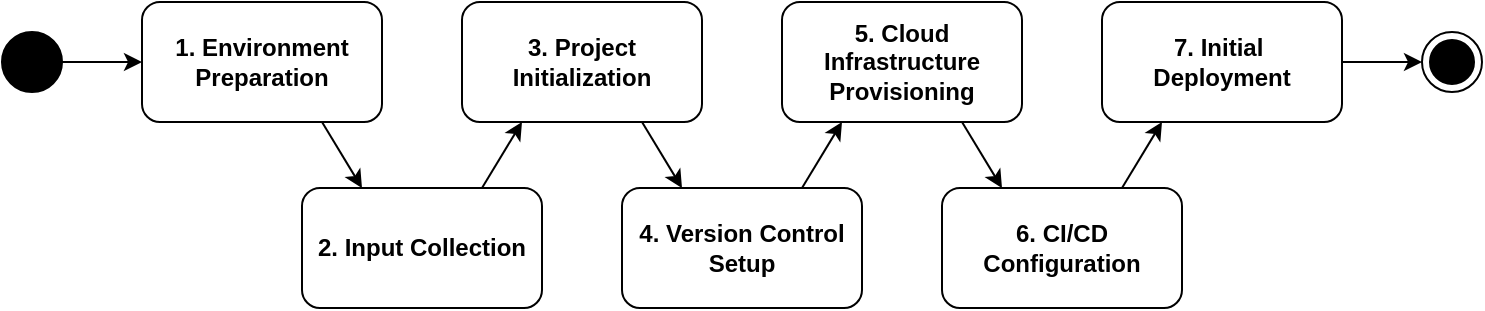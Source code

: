 <mxfile>
    <diagram id="Cr1rhuQCZY66u7uboeyu" name="Page-1">
        <mxGraphModel dx="737" dy="691" grid="1" gridSize="10" guides="1" tooltips="1" connect="1" arrows="1" fold="1" page="1" pageScale="1" pageWidth="850" pageHeight="1100" math="0" shadow="0">
            <root>
                <mxCell id="0"/>
                <mxCell id="1" parent="0"/>
                <mxCell id="2" value="&lt;b&gt;2. Input Collection&lt;/b&gt;" style="rounded=1;whiteSpace=wrap;html=1;" parent="1" vertex="1">
                    <mxGeometry x="200" y="413" width="120" height="60" as="geometry"/>
                </mxCell>
                <mxCell id="3" value="&lt;b&gt;1. Environment Preparation&lt;/b&gt;" style="rounded=1;whiteSpace=wrap;html=1;" parent="1" vertex="1">
                    <mxGeometry x="120" y="320" width="120" height="60" as="geometry"/>
                </mxCell>
                <mxCell id="4" value="&lt;b&gt;3. Project Initialization&lt;/b&gt;" style="rounded=1;whiteSpace=wrap;html=1;" parent="1" vertex="1">
                    <mxGeometry x="280" y="320" width="120" height="60" as="geometry"/>
                </mxCell>
                <mxCell id="5" value="&lt;b&gt;4.&amp;nbsp;&lt;/b&gt;&lt;span class=&quot;notion-enable-hover&quot; data-token-index=&quot;0&quot; style=&quot;font-weight:600&quot;&gt;Version Control Setup&lt;/span&gt;" style="rounded=1;whiteSpace=wrap;html=1;" parent="1" vertex="1">
                    <mxGeometry x="360" y="413" width="120" height="60" as="geometry"/>
                </mxCell>
                <mxCell id="6" value="&lt;b&gt;5. Cloud I&lt;/b&gt;&lt;span class=&quot;notion-enable-hover&quot; data-token-index=&quot;0&quot; style=&quot;font-weight:600&quot;&gt;nfrastructure Provisioning&lt;/span&gt;" style="rounded=1;whiteSpace=wrap;html=1;" parent="1" vertex="1">
                    <mxGeometry x="440" y="320" width="120" height="60" as="geometry"/>
                </mxCell>
                <mxCell id="7" value="&lt;b&gt;6.&lt;/b&gt;&amp;nbsp;&lt;span class=&quot;notion-enable-hover&quot; data-token-index=&quot;0&quot; style=&quot;font-weight:600&quot;&gt;CI/CD Configuration&lt;/span&gt;" style="rounded=1;whiteSpace=wrap;html=1;" parent="1" vertex="1">
                    <mxGeometry x="520" y="413" width="120" height="60" as="geometry"/>
                </mxCell>
                <mxCell id="8" style="edgeStyle=orthogonalEdgeStyle;rounded=0;orthogonalLoop=1;jettySize=auto;html=1;exitX=1;exitY=0.5;exitDx=0;exitDy=0;" parent="1" source="9" target="18" edge="1">
                    <mxGeometry relative="1" as="geometry"/>
                </mxCell>
                <mxCell id="9" value="&lt;b&gt;7. Initial&amp;nbsp;&lt;/b&gt;&lt;div&gt;&lt;b&gt;Deployment&lt;/b&gt;&lt;/div&gt;" style="rounded=1;whiteSpace=wrap;html=1;" parent="1" vertex="1">
                    <mxGeometry x="600" y="320" width="120" height="60" as="geometry"/>
                </mxCell>
                <mxCell id="12" value="" style="endArrow=classic;html=1;rounded=0;exitX=0.75;exitY=1;exitDx=0;exitDy=0;entryX=0.25;entryY=0;entryDx=0;entryDy=0;" parent="1" edge="1">
                    <mxGeometry width="50" height="50" relative="1" as="geometry">
                        <mxPoint x="370" y="380" as="sourcePoint"/>
                        <mxPoint x="390" y="413" as="targetPoint"/>
                    </mxGeometry>
                </mxCell>
                <mxCell id="13" value="" style="endArrow=classic;html=1;rounded=0;exitX=0.75;exitY=0;exitDx=0;exitDy=0;entryX=0.25;entryY=1;entryDx=0;entryDy=0;" parent="1" edge="1">
                    <mxGeometry width="50" height="50" relative="1" as="geometry">
                        <mxPoint x="450" y="413" as="sourcePoint"/>
                        <mxPoint x="470" y="380" as="targetPoint"/>
                    </mxGeometry>
                </mxCell>
                <mxCell id="14" value="" style="endArrow=classic;html=1;rounded=0;exitX=0.75;exitY=1;exitDx=0;exitDy=0;entryX=0.25;entryY=0;entryDx=0;entryDy=0;" parent="1" edge="1">
                    <mxGeometry width="50" height="50" relative="1" as="geometry">
                        <mxPoint x="530" y="380" as="sourcePoint"/>
                        <mxPoint x="550" y="413" as="targetPoint"/>
                    </mxGeometry>
                </mxCell>
                <mxCell id="15" value="" style="endArrow=classic;html=1;rounded=0;exitX=0.75;exitY=0;exitDx=0;exitDy=0;entryX=0.25;entryY=1;entryDx=0;entryDy=0;" parent="1" edge="1">
                    <mxGeometry width="50" height="50" relative="1" as="geometry">
                        <mxPoint x="610" y="413" as="sourcePoint"/>
                        <mxPoint x="630" y="380" as="targetPoint"/>
                    </mxGeometry>
                </mxCell>
                <mxCell id="21" style="edgeStyle=none;html=1;exitX=1;exitY=0.5;exitDx=0;exitDy=0;entryX=0;entryY=0.5;entryDx=0;entryDy=0;" parent="1" source="17" target="3" edge="1">
                    <mxGeometry relative="1" as="geometry"/>
                </mxCell>
                <mxCell id="17" value="" style="ellipse;fillColor=strokeColor;html=1;" parent="1" vertex="1">
                    <mxGeometry x="50" y="335" width="30" height="30" as="geometry"/>
                </mxCell>
                <mxCell id="18" value="" style="ellipse;html=1;shape=endState;fillColor=strokeColor;" parent="1" vertex="1">
                    <mxGeometry x="760" y="335" width="30" height="30" as="geometry"/>
                </mxCell>
                <mxCell id="19" value="" style="endArrow=classic;html=1;rounded=0;exitX=0.75;exitY=1;exitDx=0;exitDy=0;entryX=0.25;entryY=0;entryDx=0;entryDy=0;" parent="1" edge="1">
                    <mxGeometry width="50" height="50" relative="1" as="geometry">
                        <mxPoint x="210" y="380" as="sourcePoint"/>
                        <mxPoint x="230" y="413" as="targetPoint"/>
                    </mxGeometry>
                </mxCell>
                <mxCell id="20" value="" style="endArrow=classic;html=1;rounded=0;exitX=0.75;exitY=0;exitDx=0;exitDy=0;entryX=0.25;entryY=1;entryDx=0;entryDy=0;" parent="1" edge="1">
                    <mxGeometry width="50" height="50" relative="1" as="geometry">
                        <mxPoint x="290" y="413" as="sourcePoint"/>
                        <mxPoint x="310" y="380" as="targetPoint"/>
                    </mxGeometry>
                </mxCell>
            </root>
        </mxGraphModel>
    </diagram>
</mxfile>